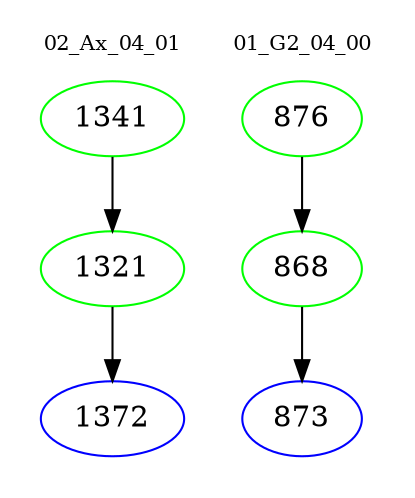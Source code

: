 digraph{
subgraph cluster_0 {
color = white
label = "02_Ax_04_01";
fontsize=10;
T0_1341 [label="1341", color="green"]
T0_1341 -> T0_1321 [color="black"]
T0_1321 [label="1321", color="green"]
T0_1321 -> T0_1372 [color="black"]
T0_1372 [label="1372", color="blue"]
}
subgraph cluster_1 {
color = white
label = "01_G2_04_00";
fontsize=10;
T1_876 [label="876", color="green"]
T1_876 -> T1_868 [color="black"]
T1_868 [label="868", color="green"]
T1_868 -> T1_873 [color="black"]
T1_873 [label="873", color="blue"]
}
}

